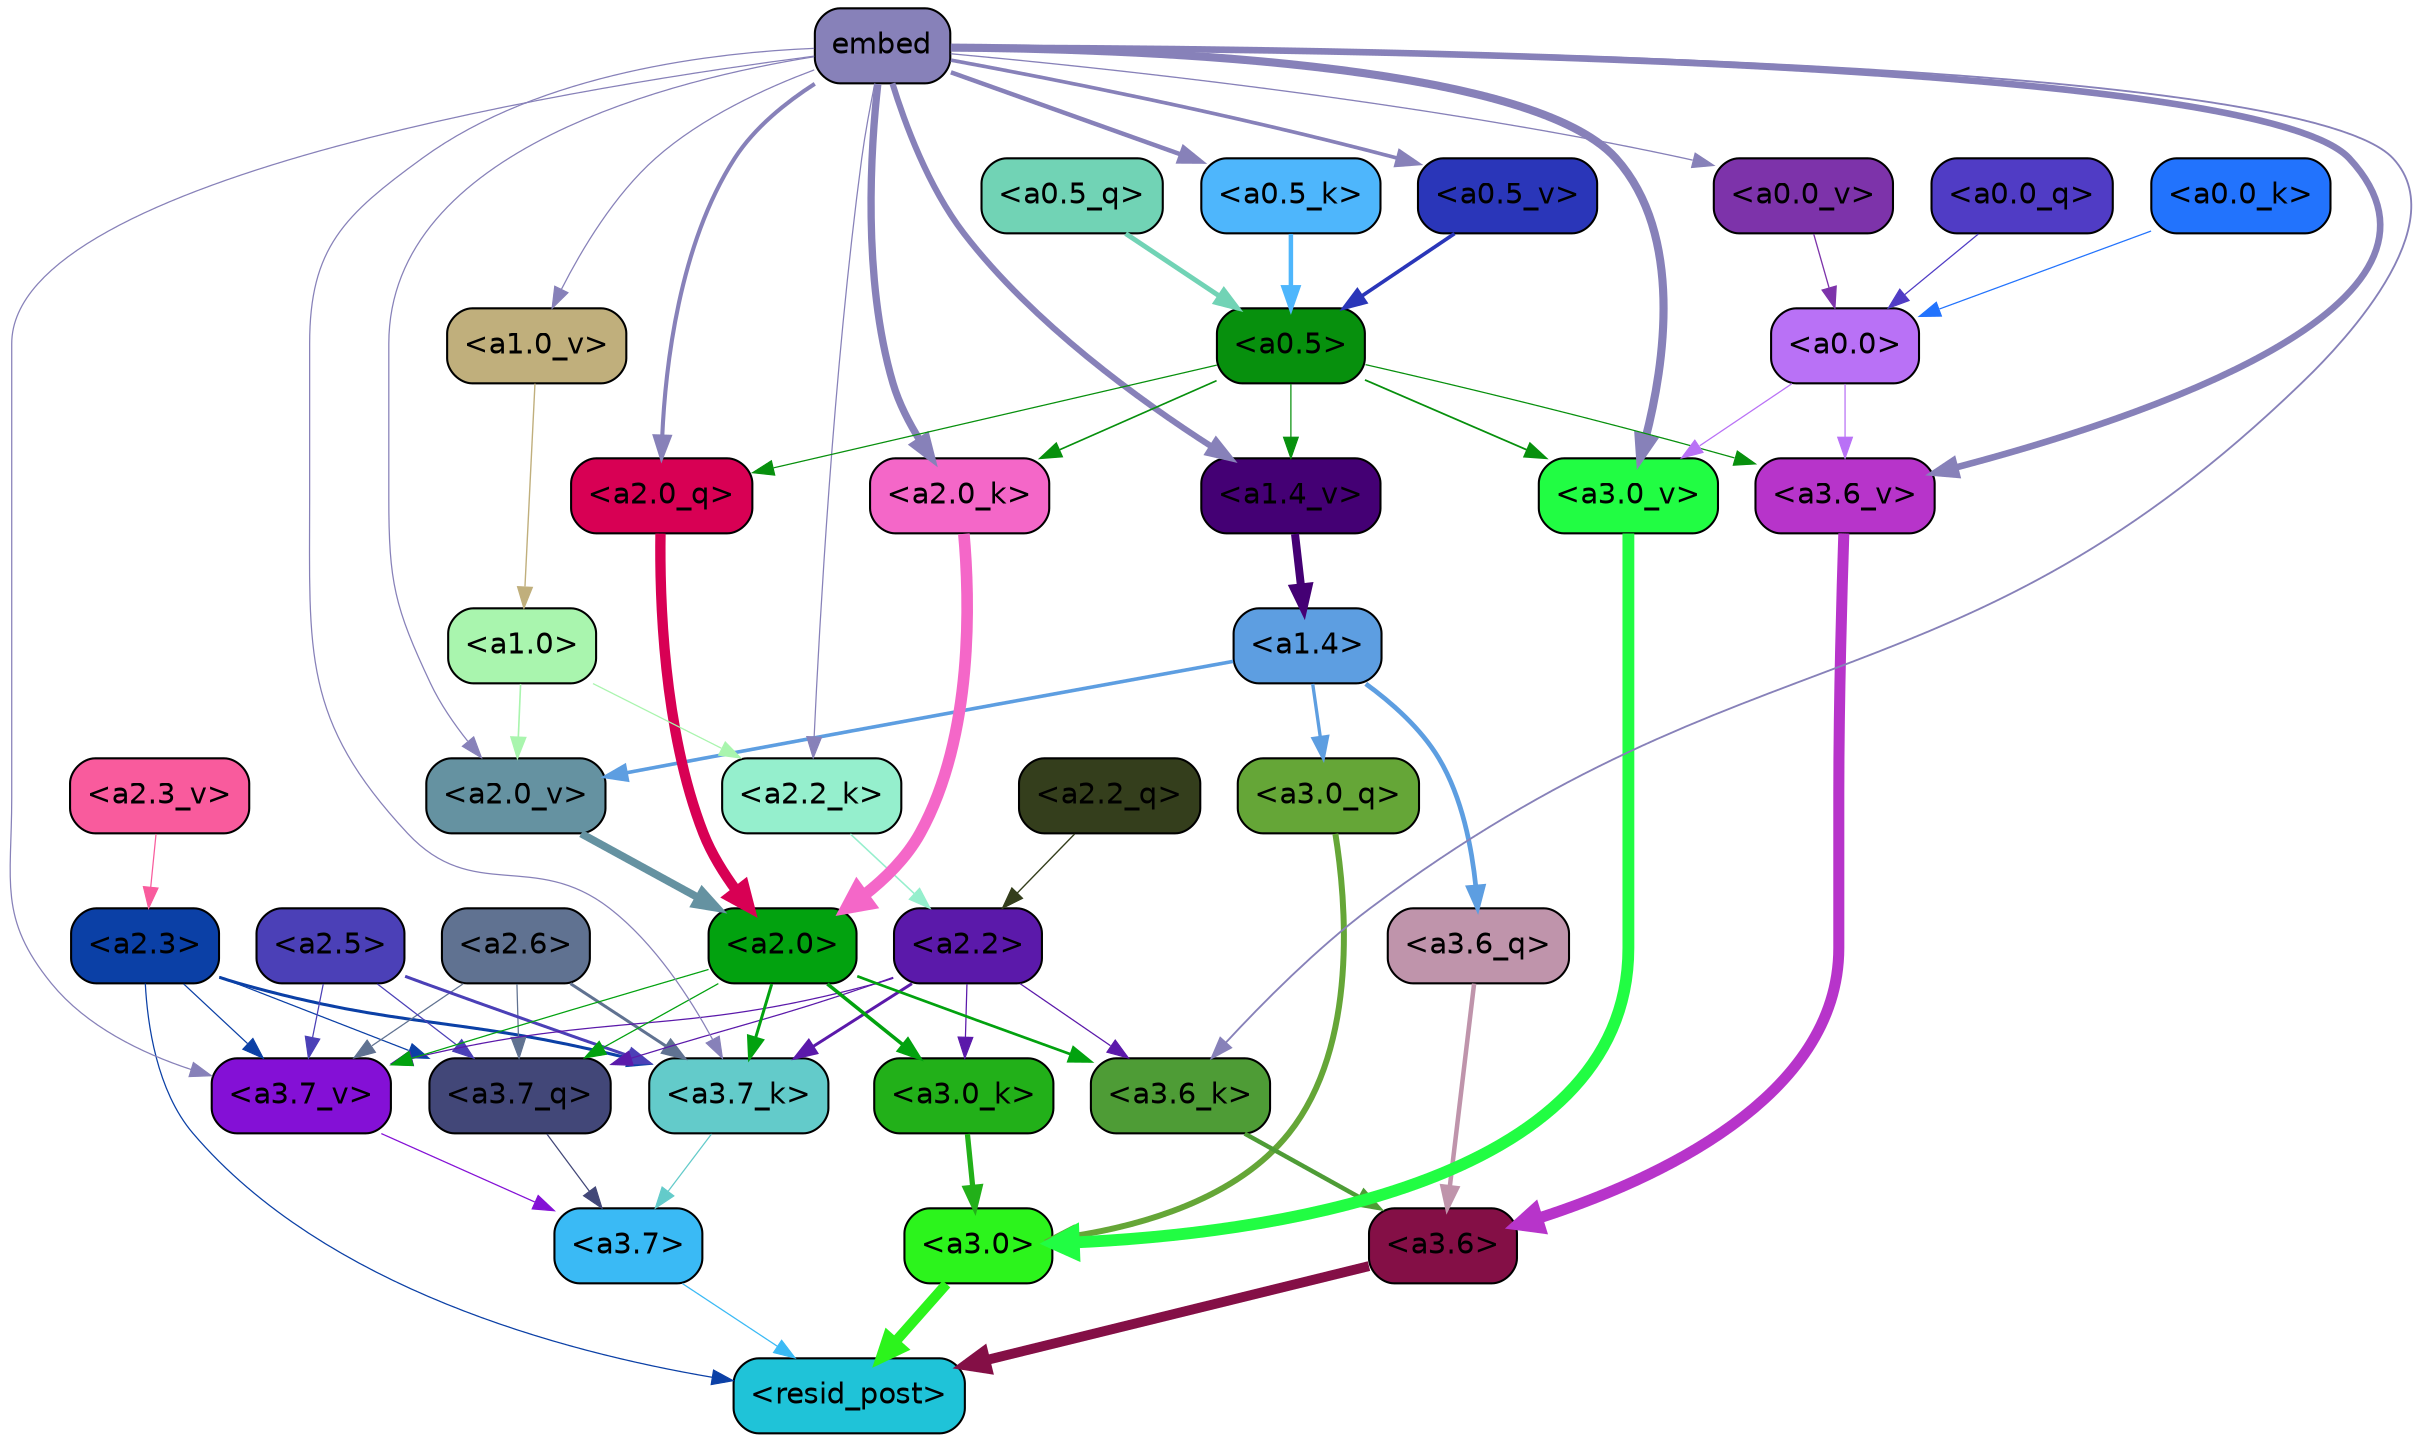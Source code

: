strict digraph "" {
	graph [bgcolor=transparent,
		layout=dot,
		overlap=false,
		splines=true
	];
	"<a3.7>"	[color=black,
		fillcolor="#3abaf5",
		fontname=Helvetica,
		shape=box,
		style="filled, rounded"];
	"<resid_post>"	[color=black,
		fillcolor="#1fc3d8",
		fontname=Helvetica,
		shape=box,
		style="filled, rounded"];
	"<a3.7>" -> "<resid_post>"	[color="#3abaf5",
		penwidth=0.6];
	"<a3.6>"	[color=black,
		fillcolor="#840f46",
		fontname=Helvetica,
		shape=box,
		style="filled, rounded"];
	"<a3.6>" -> "<resid_post>"	[color="#840f46",
		penwidth=4.746312499046326];
	"<a3.0>"	[color=black,
		fillcolor="#2cf41c",
		fontname=Helvetica,
		shape=box,
		style="filled, rounded"];
	"<a3.0>" -> "<resid_post>"	[color="#2cf41c",
		penwidth=4.896343111991882];
	"<a2.3>"	[color=black,
		fillcolor="#0b40a6",
		fontname=Helvetica,
		shape=box,
		style="filled, rounded"];
	"<a2.3>" -> "<resid_post>"	[color="#0b40a6",
		penwidth=0.6];
	"<a3.7_q>"	[color=black,
		fillcolor="#424778",
		fontname=Helvetica,
		shape=box,
		style="filled, rounded"];
	"<a2.3>" -> "<a3.7_q>"	[color="#0b40a6",
		penwidth=0.6];
	"<a3.7_k>"	[color=black,
		fillcolor="#63cbca",
		fontname=Helvetica,
		shape=box,
		style="filled, rounded"];
	"<a2.3>" -> "<a3.7_k>"	[color="#0b40a6",
		penwidth=1.467104621231556];
	"<a3.7_v>"	[color=black,
		fillcolor="#8410d6",
		fontname=Helvetica,
		shape=box,
		style="filled, rounded"];
	"<a2.3>" -> "<a3.7_v>"	[color="#0b40a6",
		penwidth=0.6];
	"<a3.7_q>" -> "<a3.7>"	[color="#424778",
		penwidth=0.6];
	"<a3.6_q>"	[color=black,
		fillcolor="#bf94ab",
		fontname=Helvetica,
		shape=box,
		style="filled, rounded"];
	"<a3.6_q>" -> "<a3.6>"	[color="#bf94ab",
		penwidth=2.160832464694977];
	"<a3.0_q>"	[color=black,
		fillcolor="#65a637",
		fontname=Helvetica,
		shape=box,
		style="filled, rounded"];
	"<a3.0_q>" -> "<a3.0>"	[color="#65a637",
		penwidth=2.870753765106201];
	"<a3.7_k>" -> "<a3.7>"	[color="#63cbca",
		penwidth=0.6];
	"<a3.6_k>"	[color=black,
		fillcolor="#4e9c36",
		fontname=Helvetica,
		shape=box,
		style="filled, rounded"];
	"<a3.6_k>" -> "<a3.6>"	[color="#4e9c36",
		penwidth=2.13908451795578];
	"<a3.0_k>"	[color=black,
		fillcolor="#22b019",
		fontname=Helvetica,
		shape=box,
		style="filled, rounded"];
	"<a3.0_k>" -> "<a3.0>"	[color="#22b019",
		penwidth=2.520303964614868];
	"<a3.7_v>" -> "<a3.7>"	[color="#8410d6",
		penwidth=0.6];
	"<a3.6_v>"	[color=black,
		fillcolor="#b734ca",
		fontname=Helvetica,
		shape=box,
		style="filled, rounded"];
	"<a3.6_v>" -> "<a3.6>"	[color="#b734ca",
		penwidth=5.297133803367615];
	"<a3.0_v>"	[color=black,
		fillcolor="#21fd43",
		fontname=Helvetica,
		shape=box,
		style="filled, rounded"];
	"<a3.0_v>" -> "<a3.0>"	[color="#21fd43",
		penwidth=5.680712580680847];
	"<a2.6>"	[color=black,
		fillcolor="#607291",
		fontname=Helvetica,
		shape=box,
		style="filled, rounded"];
	"<a2.6>" -> "<a3.7_q>"	[color="#607291",
		penwidth=0.6];
	"<a2.6>" -> "<a3.7_k>"	[color="#607291",
		penwidth=1.4453159049153328];
	"<a2.6>" -> "<a3.7_v>"	[color="#607291",
		penwidth=0.6];
	"<a2.5>"	[color=black,
		fillcolor="#4b40b7",
		fontname=Helvetica,
		shape=box,
		style="filled, rounded"];
	"<a2.5>" -> "<a3.7_q>"	[color="#4b40b7",
		penwidth=0.6];
	"<a2.5>" -> "<a3.7_k>"	[color="#4b40b7",
		penwidth=1.4526091292500496];
	"<a2.5>" -> "<a3.7_v>"	[color="#4b40b7",
		penwidth=0.6];
	"<a2.2>"	[color=black,
		fillcolor="#5b19aa",
		fontname=Helvetica,
		shape=box,
		style="filled, rounded"];
	"<a2.2>" -> "<a3.7_q>"	[color="#5b19aa",
		penwidth=0.6];
	"<a2.2>" -> "<a3.7_k>"	[color="#5b19aa",
		penwidth=1.4310357049107552];
	"<a2.2>" -> "<a3.6_k>"	[color="#5b19aa",
		penwidth=0.6];
	"<a2.2>" -> "<a3.0_k>"	[color="#5b19aa",
		penwidth=0.6];
	"<a2.2>" -> "<a3.7_v>"	[color="#5b19aa",
		penwidth=0.6];
	"<a2.0>"	[color=black,
		fillcolor="#02a20f",
		fontname=Helvetica,
		shape=box,
		style="filled, rounded"];
	"<a2.0>" -> "<a3.7_q>"	[color="#02a20f",
		penwidth=0.6];
	"<a2.0>" -> "<a3.7_k>"	[color="#02a20f",
		penwidth=1.4314699843525887];
	"<a2.0>" -> "<a3.6_k>"	[color="#02a20f",
		penwidth=1.2950235605239868];
	"<a2.0>" -> "<a3.0_k>"	[color="#02a20f",
		penwidth=1.712992787361145];
	"<a2.0>" -> "<a3.7_v>"	[color="#02a20f",
		penwidth=0.6];
	"<a1.4>"	[color=black,
		fillcolor="#5d9ee1",
		fontname=Helvetica,
		shape=box,
		style="filled, rounded"];
	"<a1.4>" -> "<a3.6_q>"	[color="#5d9ee1",
		penwidth=2.2719132900238037];
	"<a1.4>" -> "<a3.0_q>"	[color="#5d9ee1",
		penwidth=1.5932877659797668];
	"<a2.0_v>"	[color=black,
		fillcolor="#6592a1",
		fontname=Helvetica,
		shape=box,
		style="filled, rounded"];
	"<a1.4>" -> "<a2.0_v>"	[color="#5d9ee1",
		penwidth=1.7291951477527618];
	embed	[color=black,
		fillcolor="#8781b9",
		fontname=Helvetica,
		shape=box,
		style="filled, rounded"];
	embed -> "<a3.7_k>"	[color="#8781b9",
		penwidth=0.6];
	embed -> "<a3.6_k>"	[color="#8781b9",
		penwidth=0.891706109046936];
	embed -> "<a3.7_v>"	[color="#8781b9",
		penwidth=0.6];
	embed -> "<a3.6_v>"	[color="#8781b9",
		penwidth=3.1766927242279053];
	embed -> "<a3.0_v>"	[color="#8781b9",
		penwidth=3.9005755856633186];
	"<a2.0_q>"	[color=black,
		fillcolor="#d80054",
		fontname=Helvetica,
		shape=box,
		style="filled, rounded"];
	embed -> "<a2.0_q>"	[color="#8781b9",
		penwidth=1.9666987657546997];
	"<a2.2_k>"	[color=black,
		fillcolor="#95efcd",
		fontname=Helvetica,
		shape=box,
		style="filled, rounded"];
	embed -> "<a2.2_k>"	[color="#8781b9",
		penwidth=0.6];
	"<a2.0_k>"	[color=black,
		fillcolor="#f467c8",
		fontname=Helvetica,
		shape=box,
		style="filled, rounded"];
	embed -> "<a2.0_k>"	[color="#8781b9",
		penwidth=3.5067105293273926];
	embed -> "<a2.0_v>"	[color="#8781b9",
		penwidth=0.6];
	"<a1.4_v>"	[color=black,
		fillcolor="#440074",
		fontname=Helvetica,
		shape=box,
		style="filled, rounded"];
	embed -> "<a1.4_v>"	[color="#8781b9",
		penwidth=2.921818971633911];
	"<a1.0_v>"	[color=black,
		fillcolor="#c0af7c",
		fontname=Helvetica,
		shape=box,
		style="filled, rounded"];
	embed -> "<a1.0_v>"	[color="#8781b9",
		penwidth=0.6];
	"<a0.5_k>"	[color=black,
		fillcolor="#4eb6fc",
		fontname=Helvetica,
		shape=box,
		style="filled, rounded"];
	embed -> "<a0.5_k>"	[color="#8781b9",
		penwidth=2.1505026817321777];
	"<a0.5_v>"	[color=black,
		fillcolor="#2a36b9",
		fontname=Helvetica,
		shape=box,
		style="filled, rounded"];
	embed -> "<a0.5_v>"	[color="#8781b9",
		penwidth=1.7693885564804077];
	"<a0.0_v>"	[color=black,
		fillcolor="#7d33aa",
		fontname=Helvetica,
		shape=box,
		style="filled, rounded"];
	embed -> "<a0.0_v>"	[color="#8781b9",
		penwidth=0.6300246715545654];
	"<a0.5>"	[color=black,
		fillcolor="#07900d",
		fontname=Helvetica,
		shape=box,
		style="filled, rounded"];
	"<a0.5>" -> "<a3.6_v>"	[color="#07900d",
		penwidth=0.6];
	"<a0.5>" -> "<a3.0_v>"	[color="#07900d",
		penwidth=0.8493617177009583];
	"<a0.5>" -> "<a2.0_q>"	[color="#07900d",
		penwidth=0.6];
	"<a0.5>" -> "<a2.0_k>"	[color="#07900d",
		penwidth=0.7897228002548218];
	"<a0.5>" -> "<a1.4_v>"	[color="#07900d",
		penwidth=0.6];
	"<a0.0>"	[color=black,
		fillcolor="#b971f6",
		fontname=Helvetica,
		shape=box,
		style="filled, rounded"];
	"<a0.0>" -> "<a3.6_v>"	[color="#b971f6",
		penwidth=0.6];
	"<a0.0>" -> "<a3.0_v>"	[color="#b971f6",
		penwidth=0.6];
	"<a2.2_q>"	[color=black,
		fillcolor="#343e1c",
		fontname=Helvetica,
		shape=box,
		style="filled, rounded"];
	"<a2.2_q>" -> "<a2.2>"	[color="#343e1c",
		penwidth=0.6677633281797171];
	"<a2.0_q>" -> "<a2.0>"	[color="#d80054",
		penwidth=4.966194009408355];
	"<a2.2_k>" -> "<a2.2>"	[color="#95efcd",
		penwidth=0.7399393804371357];
	"<a2.0_k>" -> "<a2.0>"	[color="#f467c8",
		penwidth=5.5817058570683];
	"<a2.3_v>"	[color=black,
		fillcolor="#f95b9d",
		fontname=Helvetica,
		shape=box,
		style="filled, rounded"];
	"<a2.3_v>" -> "<a2.3>"	[color="#f95b9d",
		penwidth=0.6];
	"<a2.0_v>" -> "<a2.0>"	[color="#6592a1",
		penwidth=3.7102378383278847];
	"<a1.0>"	[color=black,
		fillcolor="#a9f5ae",
		fontname=Helvetica,
		shape=box,
		style="filled, rounded"];
	"<a1.0>" -> "<a2.2_k>"	[color="#a9f5ae",
		penwidth=0.6];
	"<a1.0>" -> "<a2.0_v>"	[color="#a9f5ae",
		penwidth=0.7823128998279572];
	"<a1.4_v>" -> "<a1.4>"	[color="#440074",
		penwidth=3.84571635723114];
	"<a1.0_v>" -> "<a1.0>"	[color="#c0af7c",
		penwidth=0.6638844013214111];
	"<a0.5_q>"	[color=black,
		fillcolor="#71d3b5",
		fontname=Helvetica,
		shape=box,
		style="filled, rounded"];
	"<a0.5_q>" -> "<a0.5>"	[color="#71d3b5",
		penwidth=2.3498679399490356];
	"<a0.0_q>"	[color=black,
		fillcolor="#503cc5",
		fontname=Helvetica,
		shape=box,
		style="filled, rounded"];
	"<a0.0_q>" -> "<a0.0>"	[color="#503cc5",
		penwidth=0.6];
	"<a0.5_k>" -> "<a0.5>"	[color="#4eb6fc",
		penwidth=2.1505037546157837];
	"<a0.0_k>"	[color=black,
		fillcolor="#2273fd",
		fontname=Helvetica,
		shape=box,
		style="filled, rounded"];
	"<a0.0_k>" -> "<a0.0>"	[color="#2273fd",
		penwidth=0.6];
	"<a0.5_v>" -> "<a0.5>"	[color="#2a36b9",
		penwidth=1.769389271736145];
	"<a0.0_v>" -> "<a0.0>"	[color="#7d33aa",
		penwidth=0.6300240755081177];
}
